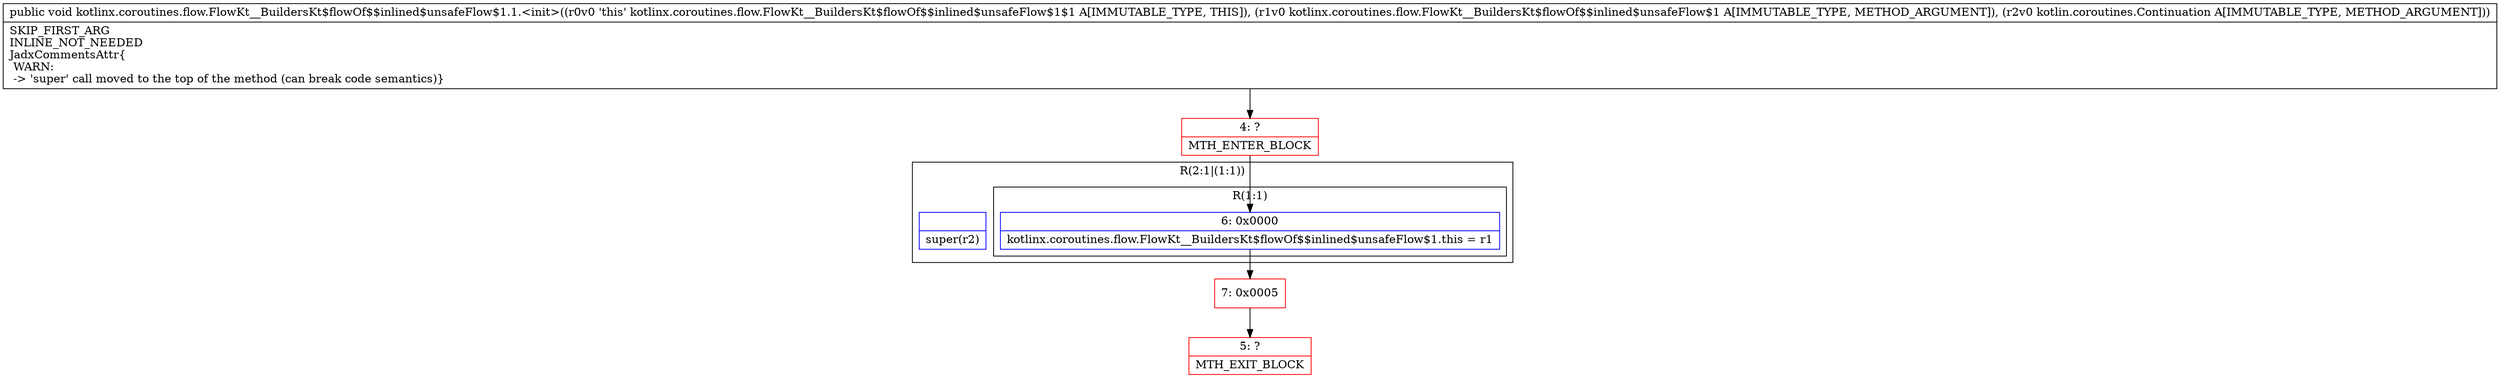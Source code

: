 digraph "CFG forkotlinx.coroutines.flow.FlowKt__BuildersKt$flowOf$$inlined$unsafeFlow$1.1.\<init\>(Lkotlinx\/coroutines\/flow\/FlowKt__BuildersKt$flowOf$$inlined$unsafeFlow$1;Lkotlin\/coroutines\/Continuation;)V" {
subgraph cluster_Region_88003455 {
label = "R(2:1|(1:1))";
node [shape=record,color=blue];
Node_InsnContainer_2113351441 [shape=record,label="{|super(r2)\l}"];
subgraph cluster_Region_1546043973 {
label = "R(1:1)";
node [shape=record,color=blue];
Node_6 [shape=record,label="{6\:\ 0x0000|kotlinx.coroutines.flow.FlowKt__BuildersKt$flowOf$$inlined$unsafeFlow$1.this = r1\l}"];
}
}
Node_4 [shape=record,color=red,label="{4\:\ ?|MTH_ENTER_BLOCK\l}"];
Node_7 [shape=record,color=red,label="{7\:\ 0x0005}"];
Node_5 [shape=record,color=red,label="{5\:\ ?|MTH_EXIT_BLOCK\l}"];
MethodNode[shape=record,label="{public void kotlinx.coroutines.flow.FlowKt__BuildersKt$flowOf$$inlined$unsafeFlow$1.1.\<init\>((r0v0 'this' kotlinx.coroutines.flow.FlowKt__BuildersKt$flowOf$$inlined$unsafeFlow$1$1 A[IMMUTABLE_TYPE, THIS]), (r1v0 kotlinx.coroutines.flow.FlowKt__BuildersKt$flowOf$$inlined$unsafeFlow$1 A[IMMUTABLE_TYPE, METHOD_ARGUMENT]), (r2v0 kotlin.coroutines.Continuation A[IMMUTABLE_TYPE, METHOD_ARGUMENT]))  | SKIP_FIRST_ARG\lINLINE_NOT_NEEDED\lJadxCommentsAttr\{\l WARN: \l \-\> 'super' call moved to the top of the method (can break code semantics)\}\l}"];
MethodNode -> Node_4;Node_6 -> Node_7;
Node_4 -> Node_6;
Node_7 -> Node_5;
}

